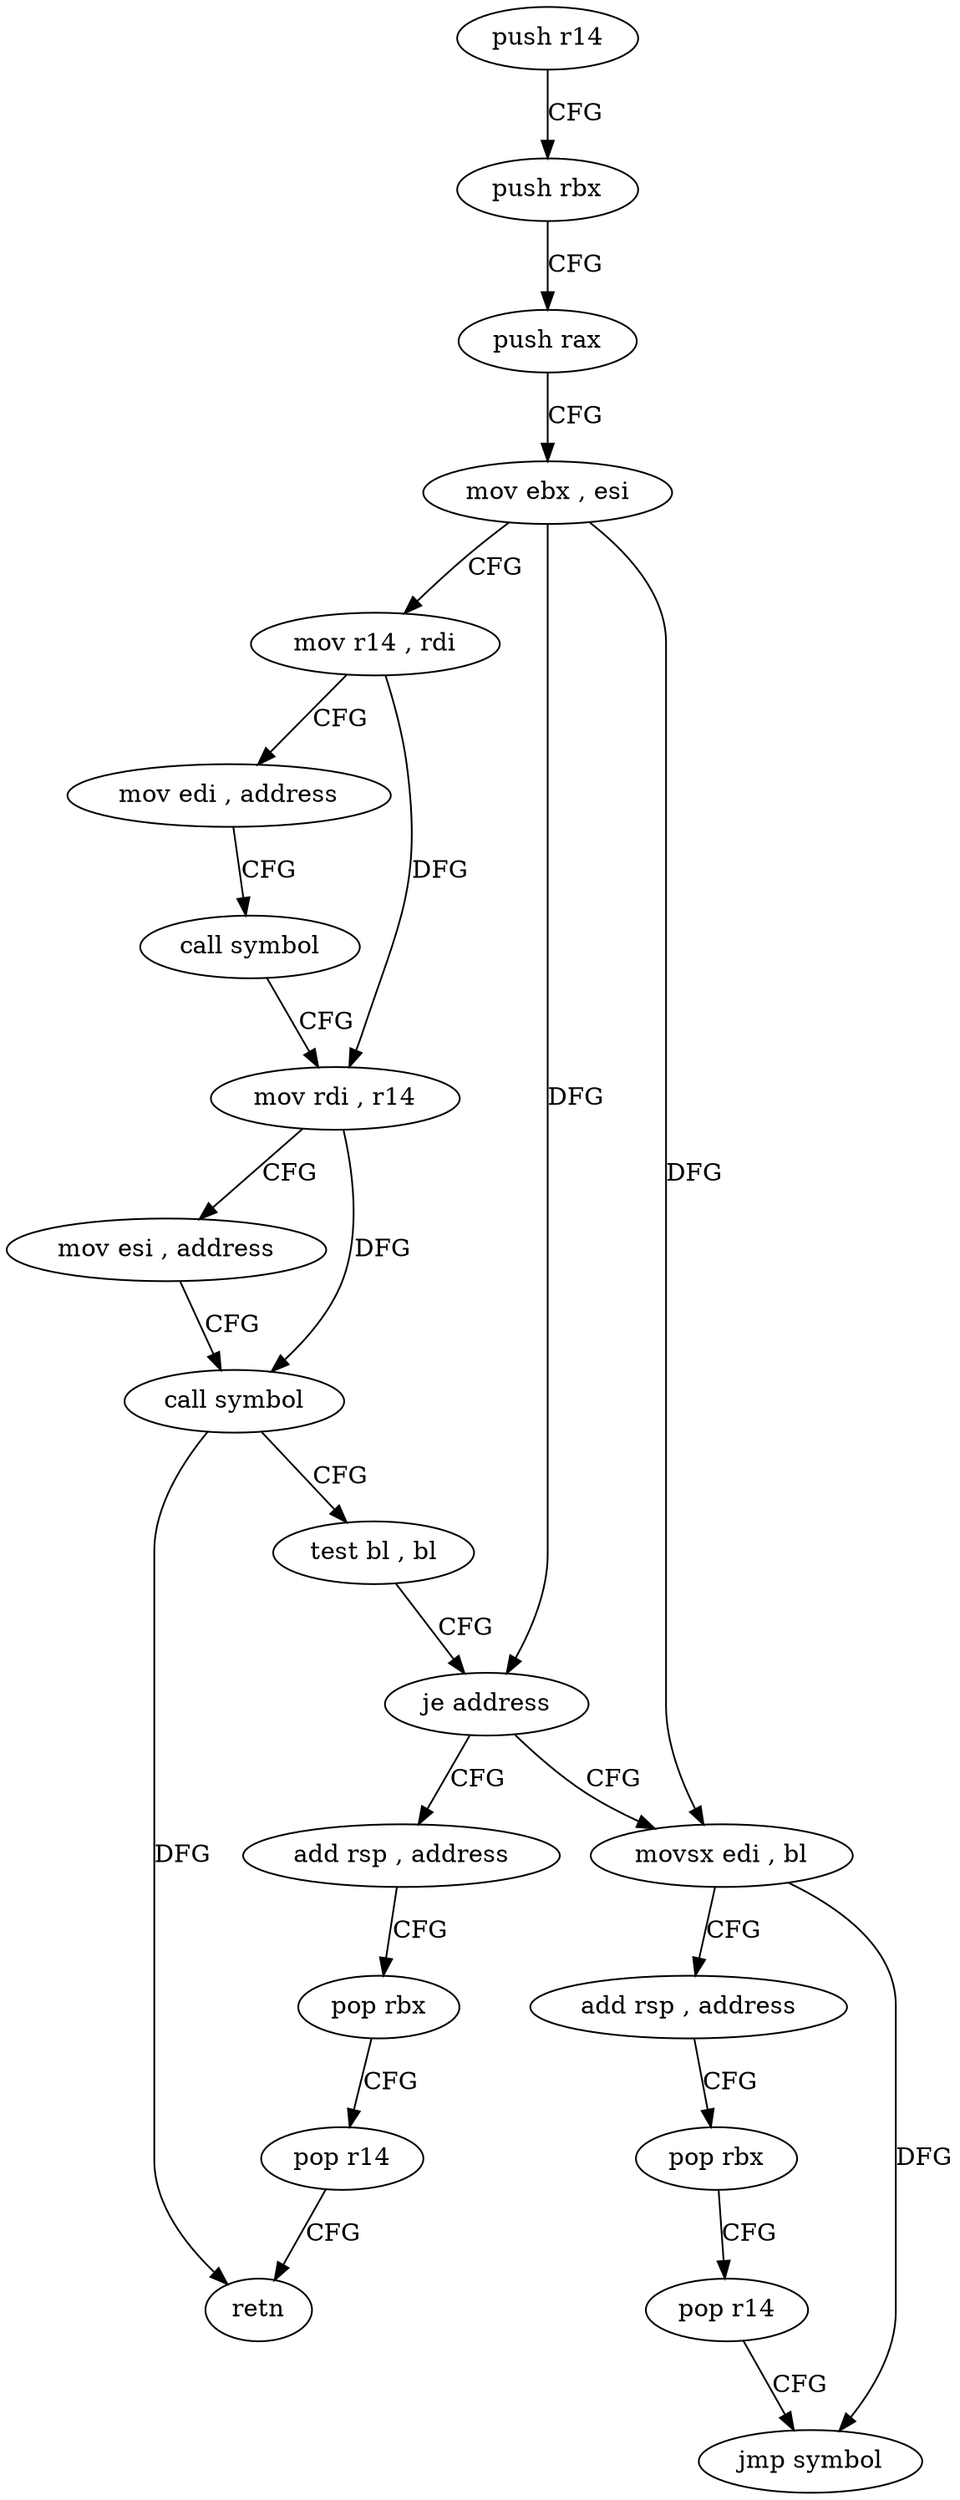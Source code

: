 digraph "func" {
"4204864" [label = "push r14" ]
"4204866" [label = "push rbx" ]
"4204867" [label = "push rax" ]
"4204868" [label = "mov ebx , esi" ]
"4204870" [label = "mov r14 , rdi" ]
"4204873" [label = "mov edi , address" ]
"4204878" [label = "call symbol" ]
"4204883" [label = "mov rdi , r14" ]
"4204886" [label = "mov esi , address" ]
"4204891" [label = "call symbol" ]
"4204896" [label = "test bl , bl" ]
"4204898" [label = "je address" ]
"4204915" [label = "add rsp , address" ]
"4204900" [label = "movsx edi , bl" ]
"4204919" [label = "pop rbx" ]
"4204920" [label = "pop r14" ]
"4204922" [label = "retn" ]
"4204903" [label = "add rsp , address" ]
"4204907" [label = "pop rbx" ]
"4204908" [label = "pop r14" ]
"4204910" [label = "jmp symbol" ]
"4204864" -> "4204866" [ label = "CFG" ]
"4204866" -> "4204867" [ label = "CFG" ]
"4204867" -> "4204868" [ label = "CFG" ]
"4204868" -> "4204870" [ label = "CFG" ]
"4204868" -> "4204898" [ label = "DFG" ]
"4204868" -> "4204900" [ label = "DFG" ]
"4204870" -> "4204873" [ label = "CFG" ]
"4204870" -> "4204883" [ label = "DFG" ]
"4204873" -> "4204878" [ label = "CFG" ]
"4204878" -> "4204883" [ label = "CFG" ]
"4204883" -> "4204886" [ label = "CFG" ]
"4204883" -> "4204891" [ label = "DFG" ]
"4204886" -> "4204891" [ label = "CFG" ]
"4204891" -> "4204896" [ label = "CFG" ]
"4204891" -> "4204922" [ label = "DFG" ]
"4204896" -> "4204898" [ label = "CFG" ]
"4204898" -> "4204915" [ label = "CFG" ]
"4204898" -> "4204900" [ label = "CFG" ]
"4204915" -> "4204919" [ label = "CFG" ]
"4204900" -> "4204903" [ label = "CFG" ]
"4204900" -> "4204910" [ label = "DFG" ]
"4204919" -> "4204920" [ label = "CFG" ]
"4204920" -> "4204922" [ label = "CFG" ]
"4204903" -> "4204907" [ label = "CFG" ]
"4204907" -> "4204908" [ label = "CFG" ]
"4204908" -> "4204910" [ label = "CFG" ]
}
